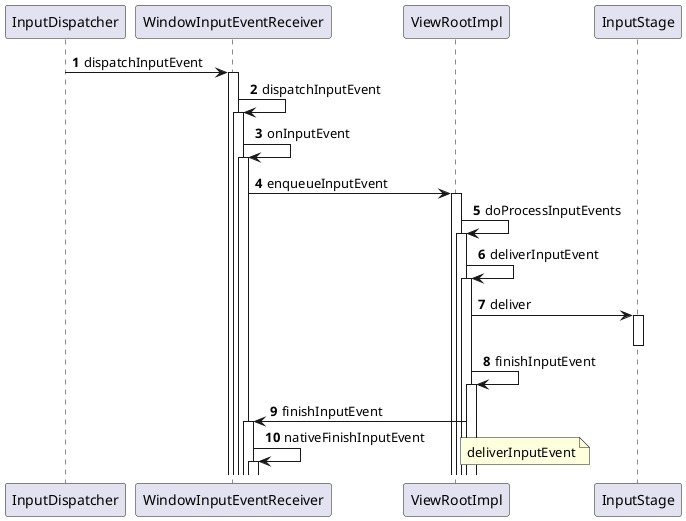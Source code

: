 @startuml
'https://plantuml.com/sequence-diagram

autonumber

InputDispatcher -> WindowInputEventReceiver: dispatchInputEvent
activate WindowInputEventReceiver
WindowInputEventReceiver -> WindowInputEventReceiver: dispatchInputEvent
activate WindowInputEventReceiver
WindowInputEventReceiver -> WindowInputEventReceiver: onInputEvent
activate WindowInputEventReceiver
WindowInputEventReceiver -> ViewRootImpl: enqueueInputEvent
activate ViewRootImpl
ViewRootImpl -> ViewRootImpl: doProcessInputEvents
activate ViewRootImpl
ViewRootImpl -> ViewRootImpl: deliverInputEvent
activate ViewRootImpl
ViewRootImpl -> InputStage: deliver
activate InputStage
deactivate InputStage
ViewRootImpl -> ViewRootImpl: finishInputEvent
activate ViewRootImpl
ViewRootImpl -> WindowInputEventReceiver: finishInputEvent
activate WindowInputEventReceiver
WindowInputEventReceiver -> WindowInputEventReceiver: nativeFinishInputEvent
activate WindowInputEventReceiver

note right: deliverInputEvent


@enduml